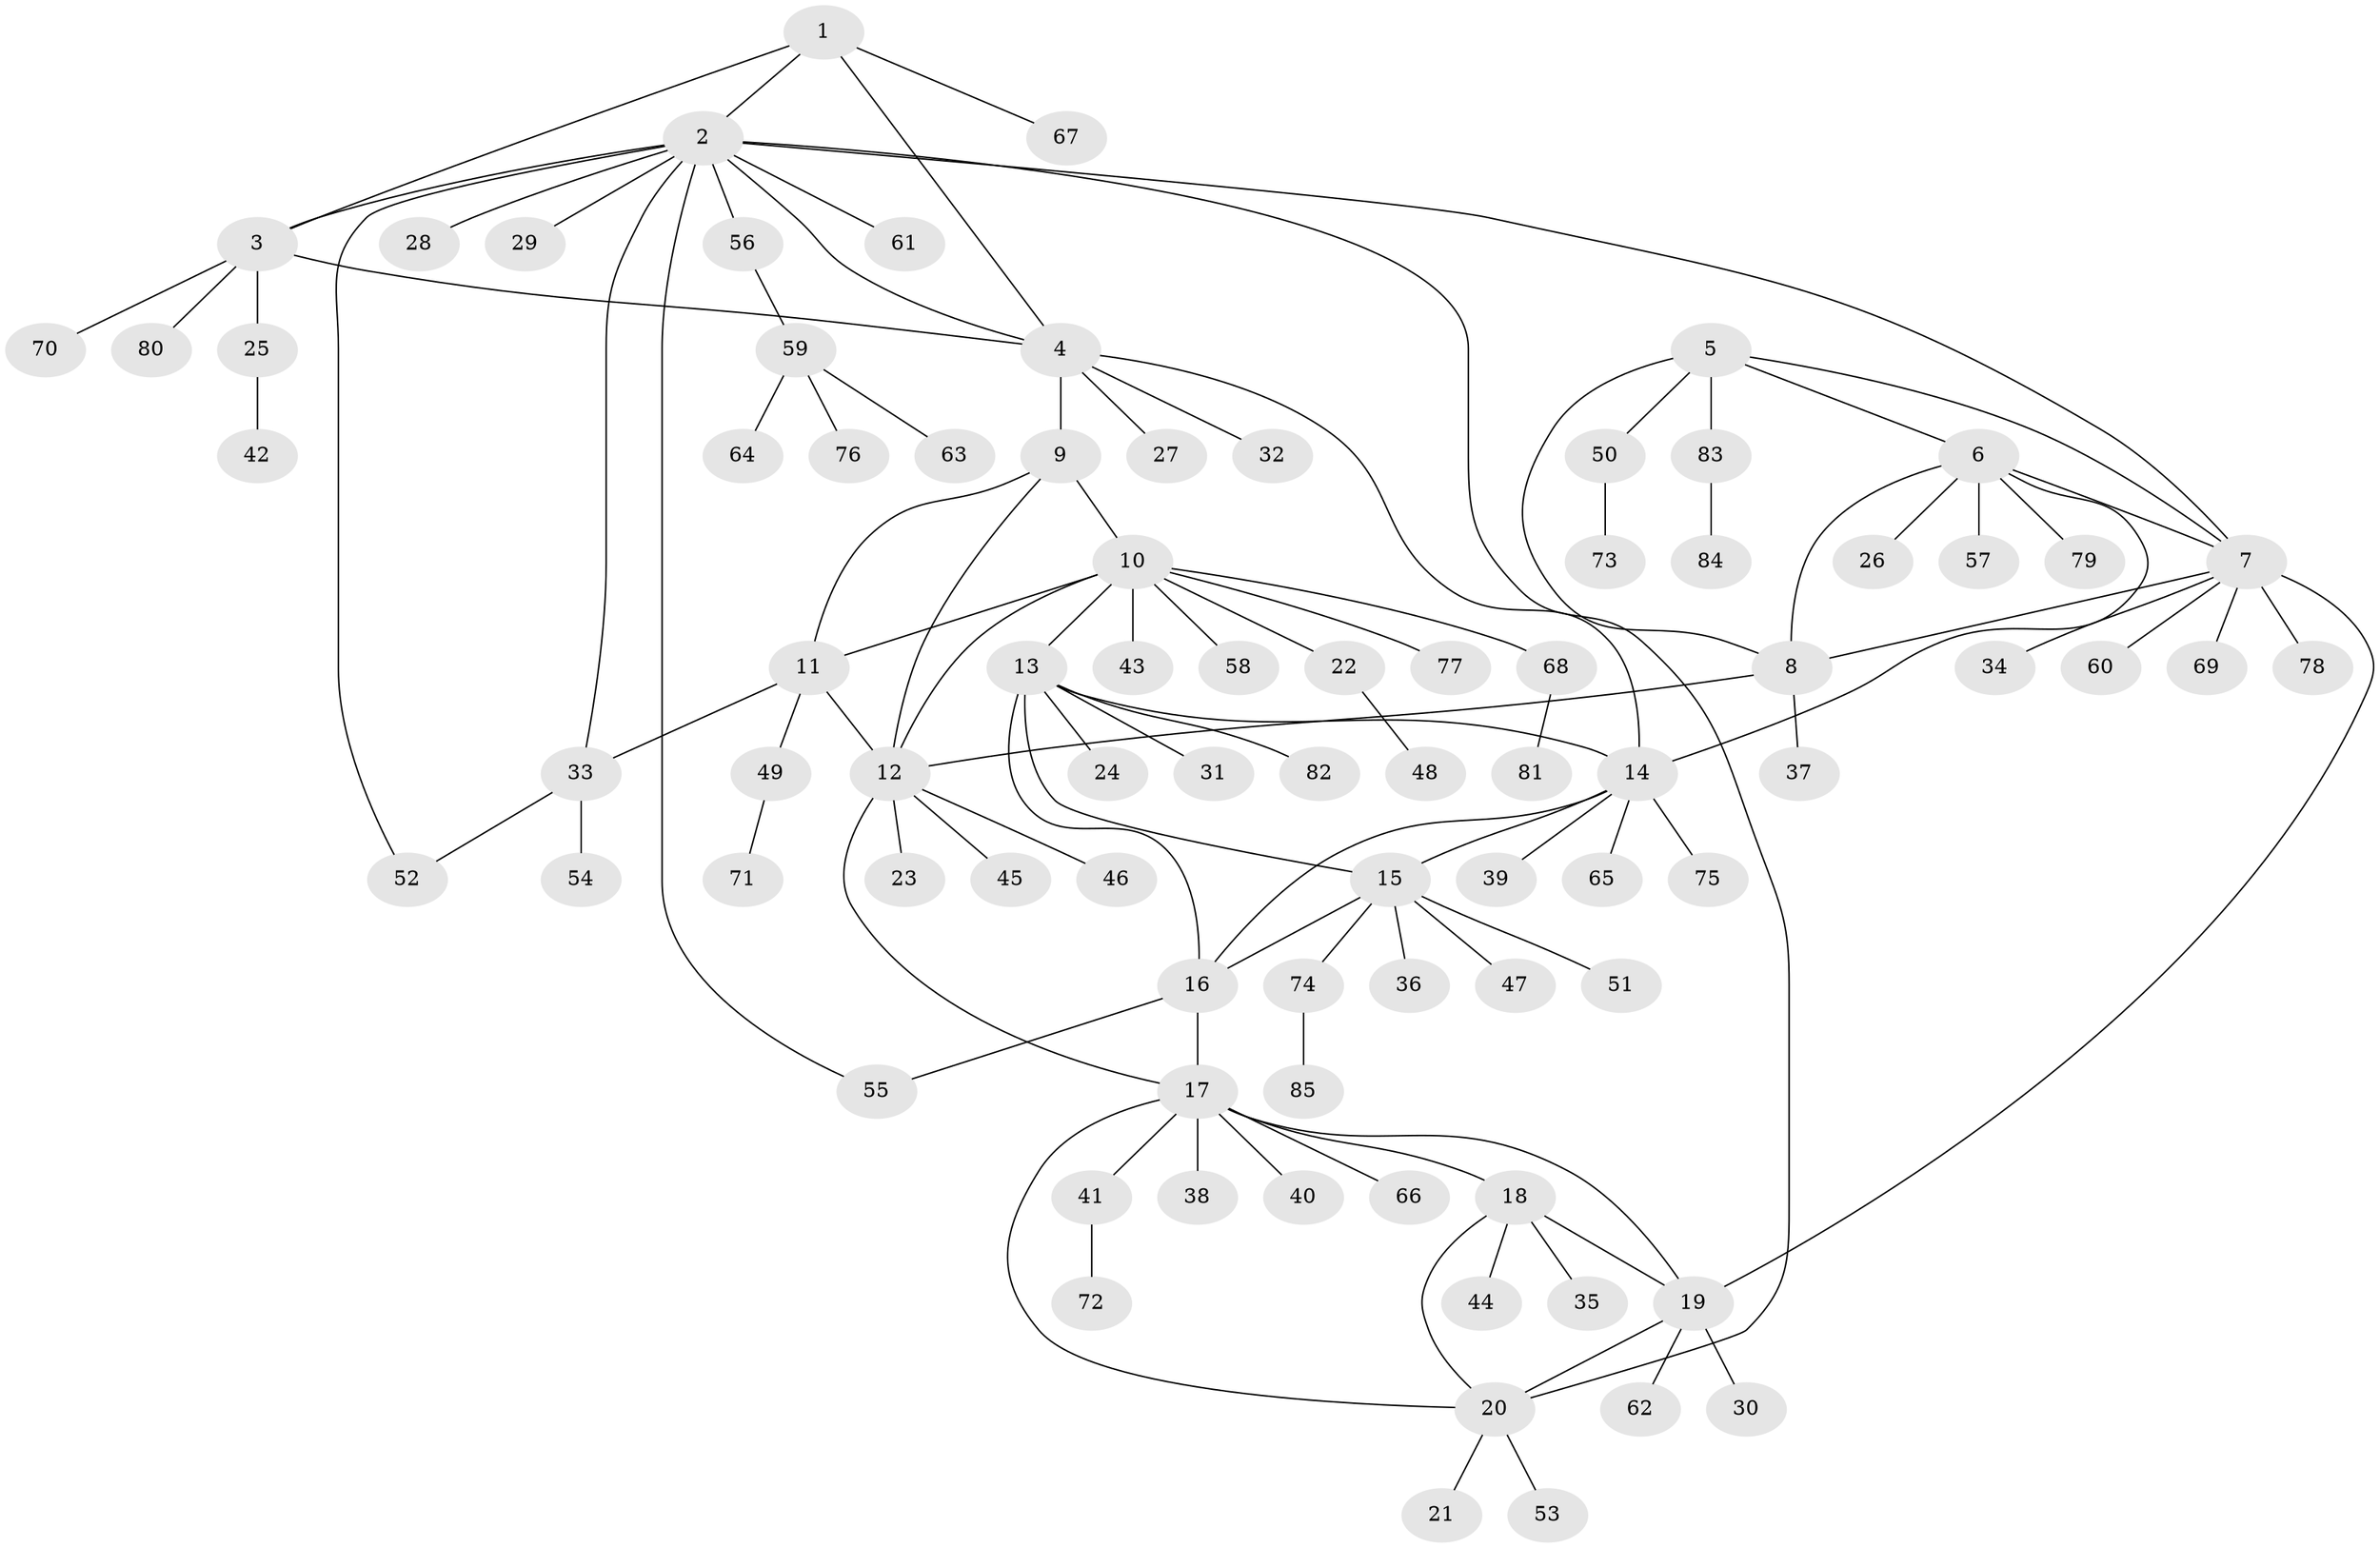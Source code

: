 // coarse degree distribution, {5: 0.20588235294117646, 4: 0.029411764705882353, 1: 0.6764705882352942, 9: 0.029411764705882353, 2: 0.029411764705882353, 7: 0.029411764705882353}
// Generated by graph-tools (version 1.1) at 2025/57/03/04/25 21:57:14]
// undirected, 85 vertices, 108 edges
graph export_dot {
graph [start="1"]
  node [color=gray90,style=filled];
  1;
  2;
  3;
  4;
  5;
  6;
  7;
  8;
  9;
  10;
  11;
  12;
  13;
  14;
  15;
  16;
  17;
  18;
  19;
  20;
  21;
  22;
  23;
  24;
  25;
  26;
  27;
  28;
  29;
  30;
  31;
  32;
  33;
  34;
  35;
  36;
  37;
  38;
  39;
  40;
  41;
  42;
  43;
  44;
  45;
  46;
  47;
  48;
  49;
  50;
  51;
  52;
  53;
  54;
  55;
  56;
  57;
  58;
  59;
  60;
  61;
  62;
  63;
  64;
  65;
  66;
  67;
  68;
  69;
  70;
  71;
  72;
  73;
  74;
  75;
  76;
  77;
  78;
  79;
  80;
  81;
  82;
  83;
  84;
  85;
  1 -- 2;
  1 -- 3;
  1 -- 4;
  1 -- 67;
  2 -- 3;
  2 -- 4;
  2 -- 7;
  2 -- 20;
  2 -- 28;
  2 -- 29;
  2 -- 33;
  2 -- 52;
  2 -- 55;
  2 -- 56;
  2 -- 61;
  3 -- 4;
  3 -- 25;
  3 -- 70;
  3 -- 80;
  4 -- 9;
  4 -- 14;
  4 -- 27;
  4 -- 32;
  5 -- 6;
  5 -- 7;
  5 -- 8;
  5 -- 50;
  5 -- 83;
  6 -- 7;
  6 -- 8;
  6 -- 14;
  6 -- 26;
  6 -- 57;
  6 -- 79;
  7 -- 8;
  7 -- 19;
  7 -- 34;
  7 -- 60;
  7 -- 69;
  7 -- 78;
  8 -- 12;
  8 -- 37;
  9 -- 10;
  9 -- 11;
  9 -- 12;
  10 -- 11;
  10 -- 12;
  10 -- 13;
  10 -- 22;
  10 -- 43;
  10 -- 58;
  10 -- 68;
  10 -- 77;
  11 -- 12;
  11 -- 33;
  11 -- 49;
  12 -- 17;
  12 -- 23;
  12 -- 45;
  12 -- 46;
  13 -- 14;
  13 -- 15;
  13 -- 16;
  13 -- 24;
  13 -- 31;
  13 -- 82;
  14 -- 15;
  14 -- 16;
  14 -- 39;
  14 -- 65;
  14 -- 75;
  15 -- 16;
  15 -- 36;
  15 -- 47;
  15 -- 51;
  15 -- 74;
  16 -- 17;
  16 -- 55;
  17 -- 18;
  17 -- 19;
  17 -- 20;
  17 -- 38;
  17 -- 40;
  17 -- 41;
  17 -- 66;
  18 -- 19;
  18 -- 20;
  18 -- 35;
  18 -- 44;
  19 -- 20;
  19 -- 30;
  19 -- 62;
  20 -- 21;
  20 -- 53;
  22 -- 48;
  25 -- 42;
  33 -- 52;
  33 -- 54;
  41 -- 72;
  49 -- 71;
  50 -- 73;
  56 -- 59;
  59 -- 63;
  59 -- 64;
  59 -- 76;
  68 -- 81;
  74 -- 85;
  83 -- 84;
}
